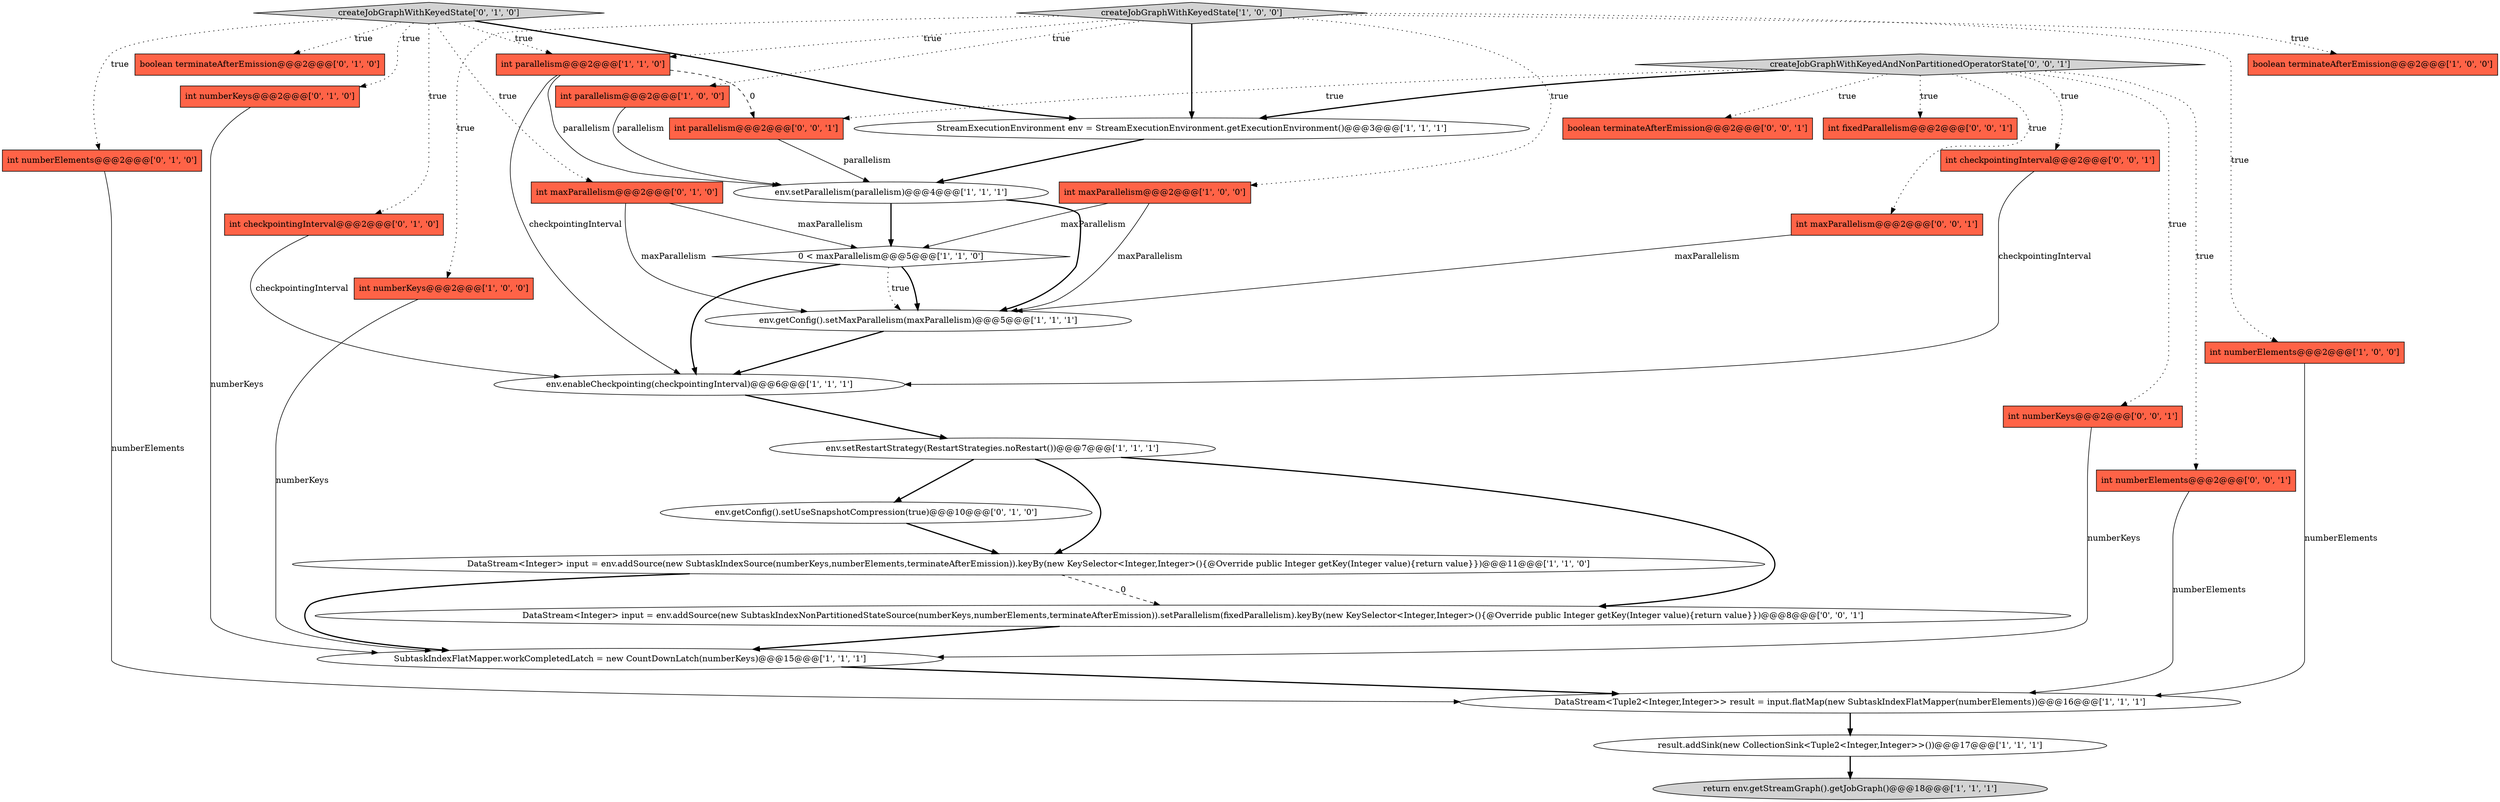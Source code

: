 digraph {
23 [style = filled, label = "int numberKeys@@@2@@@['0', '1', '0']", fillcolor = tomato, shape = box image = "AAA0AAABBB2BBB"];
13 [style = filled, label = "int maxParallelism@@@2@@@['1', '0', '0']", fillcolor = tomato, shape = box image = "AAA0AAABBB1BBB"];
10 [style = filled, label = "StreamExecutionEnvironment env = StreamExecutionEnvironment.getExecutionEnvironment()@@@3@@@['1', '1', '1']", fillcolor = white, shape = ellipse image = "AAA0AAABBB1BBB"];
22 [style = filled, label = "int checkpointingInterval@@@2@@@['0', '1', '0']", fillcolor = tomato, shape = box image = "AAA0AAABBB2BBB"];
19 [style = filled, label = "boolean terminateAfterEmission@@@2@@@['0', '1', '0']", fillcolor = tomato, shape = box image = "AAA0AAABBB2BBB"];
18 [style = filled, label = "int numberElements@@@2@@@['0', '1', '0']", fillcolor = tomato, shape = box image = "AAA0AAABBB2BBB"];
25 [style = filled, label = "int checkpointingInterval@@@2@@@['0', '0', '1']", fillcolor = tomato, shape = box image = "AAA0AAABBB3BBB"];
26 [style = filled, label = "createJobGraphWithKeyedAndNonPartitionedOperatorState['0', '0', '1']", fillcolor = lightgray, shape = diamond image = "AAA0AAABBB3BBB"];
7 [style = filled, label = "env.getConfig().setMaxParallelism(maxParallelism)@@@5@@@['1', '1', '1']", fillcolor = white, shape = ellipse image = "AAA0AAABBB1BBB"];
4 [style = filled, label = "env.setRestartStrategy(RestartStrategies.noRestart())@@@7@@@['1', '1', '1']", fillcolor = white, shape = ellipse image = "AAA0AAABBB1BBB"];
3 [style = filled, label = "DataStream<Tuple2<Integer,Integer>> result = input.flatMap(new SubtaskIndexFlatMapper(numberElements))@@@16@@@['1', '1', '1']", fillcolor = white, shape = ellipse image = "AAA0AAABBB1BBB"];
29 [style = filled, label = "DataStream<Integer> input = env.addSource(new SubtaskIndexNonPartitionedStateSource(numberKeys,numberElements,terminateAfterEmission)).setParallelism(fixedParallelism).keyBy(new KeySelector<Integer,Integer>(){@Override public Integer getKey(Integer value){return value}})@@@8@@@['0', '0', '1']", fillcolor = white, shape = ellipse image = "AAA0AAABBB3BBB"];
31 [style = filled, label = "boolean terminateAfterEmission@@@2@@@['0', '0', '1']", fillcolor = tomato, shape = box image = "AAA0AAABBB3BBB"];
21 [style = filled, label = "env.getConfig().setUseSnapshotCompression(true)@@@10@@@['0', '1', '0']", fillcolor = white, shape = ellipse image = "AAA1AAABBB2BBB"];
15 [style = filled, label = "result.addSink(new CollectionSink<Tuple2<Integer,Integer>>())@@@17@@@['1', '1', '1']", fillcolor = white, shape = ellipse image = "AAA0AAABBB1BBB"];
8 [style = filled, label = "int numberKeys@@@2@@@['1', '0', '0']", fillcolor = tomato, shape = box image = "AAA0AAABBB1BBB"];
27 [style = filled, label = "int maxParallelism@@@2@@@['0', '0', '1']", fillcolor = tomato, shape = box image = "AAA0AAABBB3BBB"];
17 [style = filled, label = "int parallelism@@@2@@@['1', '1', '0']", fillcolor = tomato, shape = box image = "AAA0AAABBB1BBB"];
20 [style = filled, label = "int maxParallelism@@@2@@@['0', '1', '0']", fillcolor = tomato, shape = box image = "AAA0AAABBB2BBB"];
12 [style = filled, label = "createJobGraphWithKeyedState['1', '0', '0']", fillcolor = lightgray, shape = diamond image = "AAA0AAABBB1BBB"];
30 [style = filled, label = "int fixedParallelism@@@2@@@['0', '0', '1']", fillcolor = tomato, shape = box image = "AAA0AAABBB3BBB"];
6 [style = filled, label = "return env.getStreamGraph().getJobGraph()@@@18@@@['1', '1', '1']", fillcolor = lightgray, shape = ellipse image = "AAA0AAABBB1BBB"];
5 [style = filled, label = "DataStream<Integer> input = env.addSource(new SubtaskIndexSource(numberKeys,numberElements,terminateAfterEmission)).keyBy(new KeySelector<Integer,Integer>(){@Override public Integer getKey(Integer value){return value}})@@@11@@@['1', '1', '0']", fillcolor = white, shape = ellipse image = "AAA0AAABBB1BBB"];
14 [style = filled, label = "SubtaskIndexFlatMapper.workCompletedLatch = new CountDownLatch(numberKeys)@@@15@@@['1', '1', '1']", fillcolor = white, shape = ellipse image = "AAA0AAABBB1BBB"];
2 [style = filled, label = "env.enableCheckpointing(checkpointingInterval)@@@6@@@['1', '1', '1']", fillcolor = white, shape = ellipse image = "AAA0AAABBB1BBB"];
24 [style = filled, label = "createJobGraphWithKeyedState['0', '1', '0']", fillcolor = lightgray, shape = diamond image = "AAA0AAABBB2BBB"];
16 [style = filled, label = "int parallelism@@@2@@@['1', '0', '0']", fillcolor = tomato, shape = box image = "AAA0AAABBB1BBB"];
1 [style = filled, label = "0 < maxParallelism@@@5@@@['1', '1', '0']", fillcolor = white, shape = diamond image = "AAA0AAABBB1BBB"];
0 [style = filled, label = "int numberElements@@@2@@@['1', '0', '0']", fillcolor = tomato, shape = box image = "AAA0AAABBB1BBB"];
9 [style = filled, label = "boolean terminateAfterEmission@@@2@@@['1', '0', '0']", fillcolor = tomato, shape = box image = "AAA0AAABBB1BBB"];
11 [style = filled, label = "env.setParallelism(parallelism)@@@4@@@['1', '1', '1']", fillcolor = white, shape = ellipse image = "AAA0AAABBB1BBB"];
32 [style = filled, label = "int numberKeys@@@2@@@['0', '0', '1']", fillcolor = tomato, shape = box image = "AAA0AAABBB3BBB"];
28 [style = filled, label = "int numberElements@@@2@@@['0', '0', '1']", fillcolor = tomato, shape = box image = "AAA0AAABBB3BBB"];
33 [style = filled, label = "int parallelism@@@2@@@['0', '0', '1']", fillcolor = tomato, shape = box image = "AAA0AAABBB3BBB"];
5->14 [style = bold, label=""];
17->11 [style = solid, label="parallelism"];
2->4 [style = bold, label=""];
14->3 [style = bold, label=""];
26->28 [style = dotted, label="true"];
27->7 [style = solid, label="maxParallelism"];
12->16 [style = dotted, label="true"];
16->11 [style = solid, label="parallelism"];
24->20 [style = dotted, label="true"];
26->25 [style = dotted, label="true"];
4->5 [style = bold, label=""];
12->0 [style = dotted, label="true"];
1->7 [style = dotted, label="true"];
12->13 [style = dotted, label="true"];
25->2 [style = solid, label="checkpointingInterval"];
11->1 [style = bold, label=""];
10->11 [style = bold, label=""];
26->10 [style = bold, label=""];
28->3 [style = solid, label="numberElements"];
23->14 [style = solid, label="numberKeys"];
24->10 [style = bold, label=""];
26->30 [style = dotted, label="true"];
15->6 [style = bold, label=""];
11->7 [style = bold, label=""];
20->7 [style = solid, label="maxParallelism"];
0->3 [style = solid, label="numberElements"];
12->17 [style = dotted, label="true"];
12->8 [style = dotted, label="true"];
12->10 [style = bold, label=""];
24->19 [style = dotted, label="true"];
13->7 [style = solid, label="maxParallelism"];
8->14 [style = solid, label="numberKeys"];
32->14 [style = solid, label="numberKeys"];
24->23 [style = dotted, label="true"];
24->22 [style = dotted, label="true"];
17->33 [style = dashed, label="0"];
12->9 [style = dotted, label="true"];
33->11 [style = solid, label="parallelism"];
21->5 [style = bold, label=""];
26->33 [style = dotted, label="true"];
17->2 [style = solid, label="checkpointingInterval"];
3->15 [style = bold, label=""];
13->1 [style = solid, label="maxParallelism"];
20->1 [style = solid, label="maxParallelism"];
26->32 [style = dotted, label="true"];
29->14 [style = bold, label=""];
1->7 [style = bold, label=""];
26->27 [style = dotted, label="true"];
4->29 [style = bold, label=""];
4->21 [style = bold, label=""];
18->3 [style = solid, label="numberElements"];
22->2 [style = solid, label="checkpointingInterval"];
24->17 [style = dotted, label="true"];
1->2 [style = bold, label=""];
5->29 [style = dashed, label="0"];
26->31 [style = dotted, label="true"];
24->18 [style = dotted, label="true"];
7->2 [style = bold, label=""];
}
